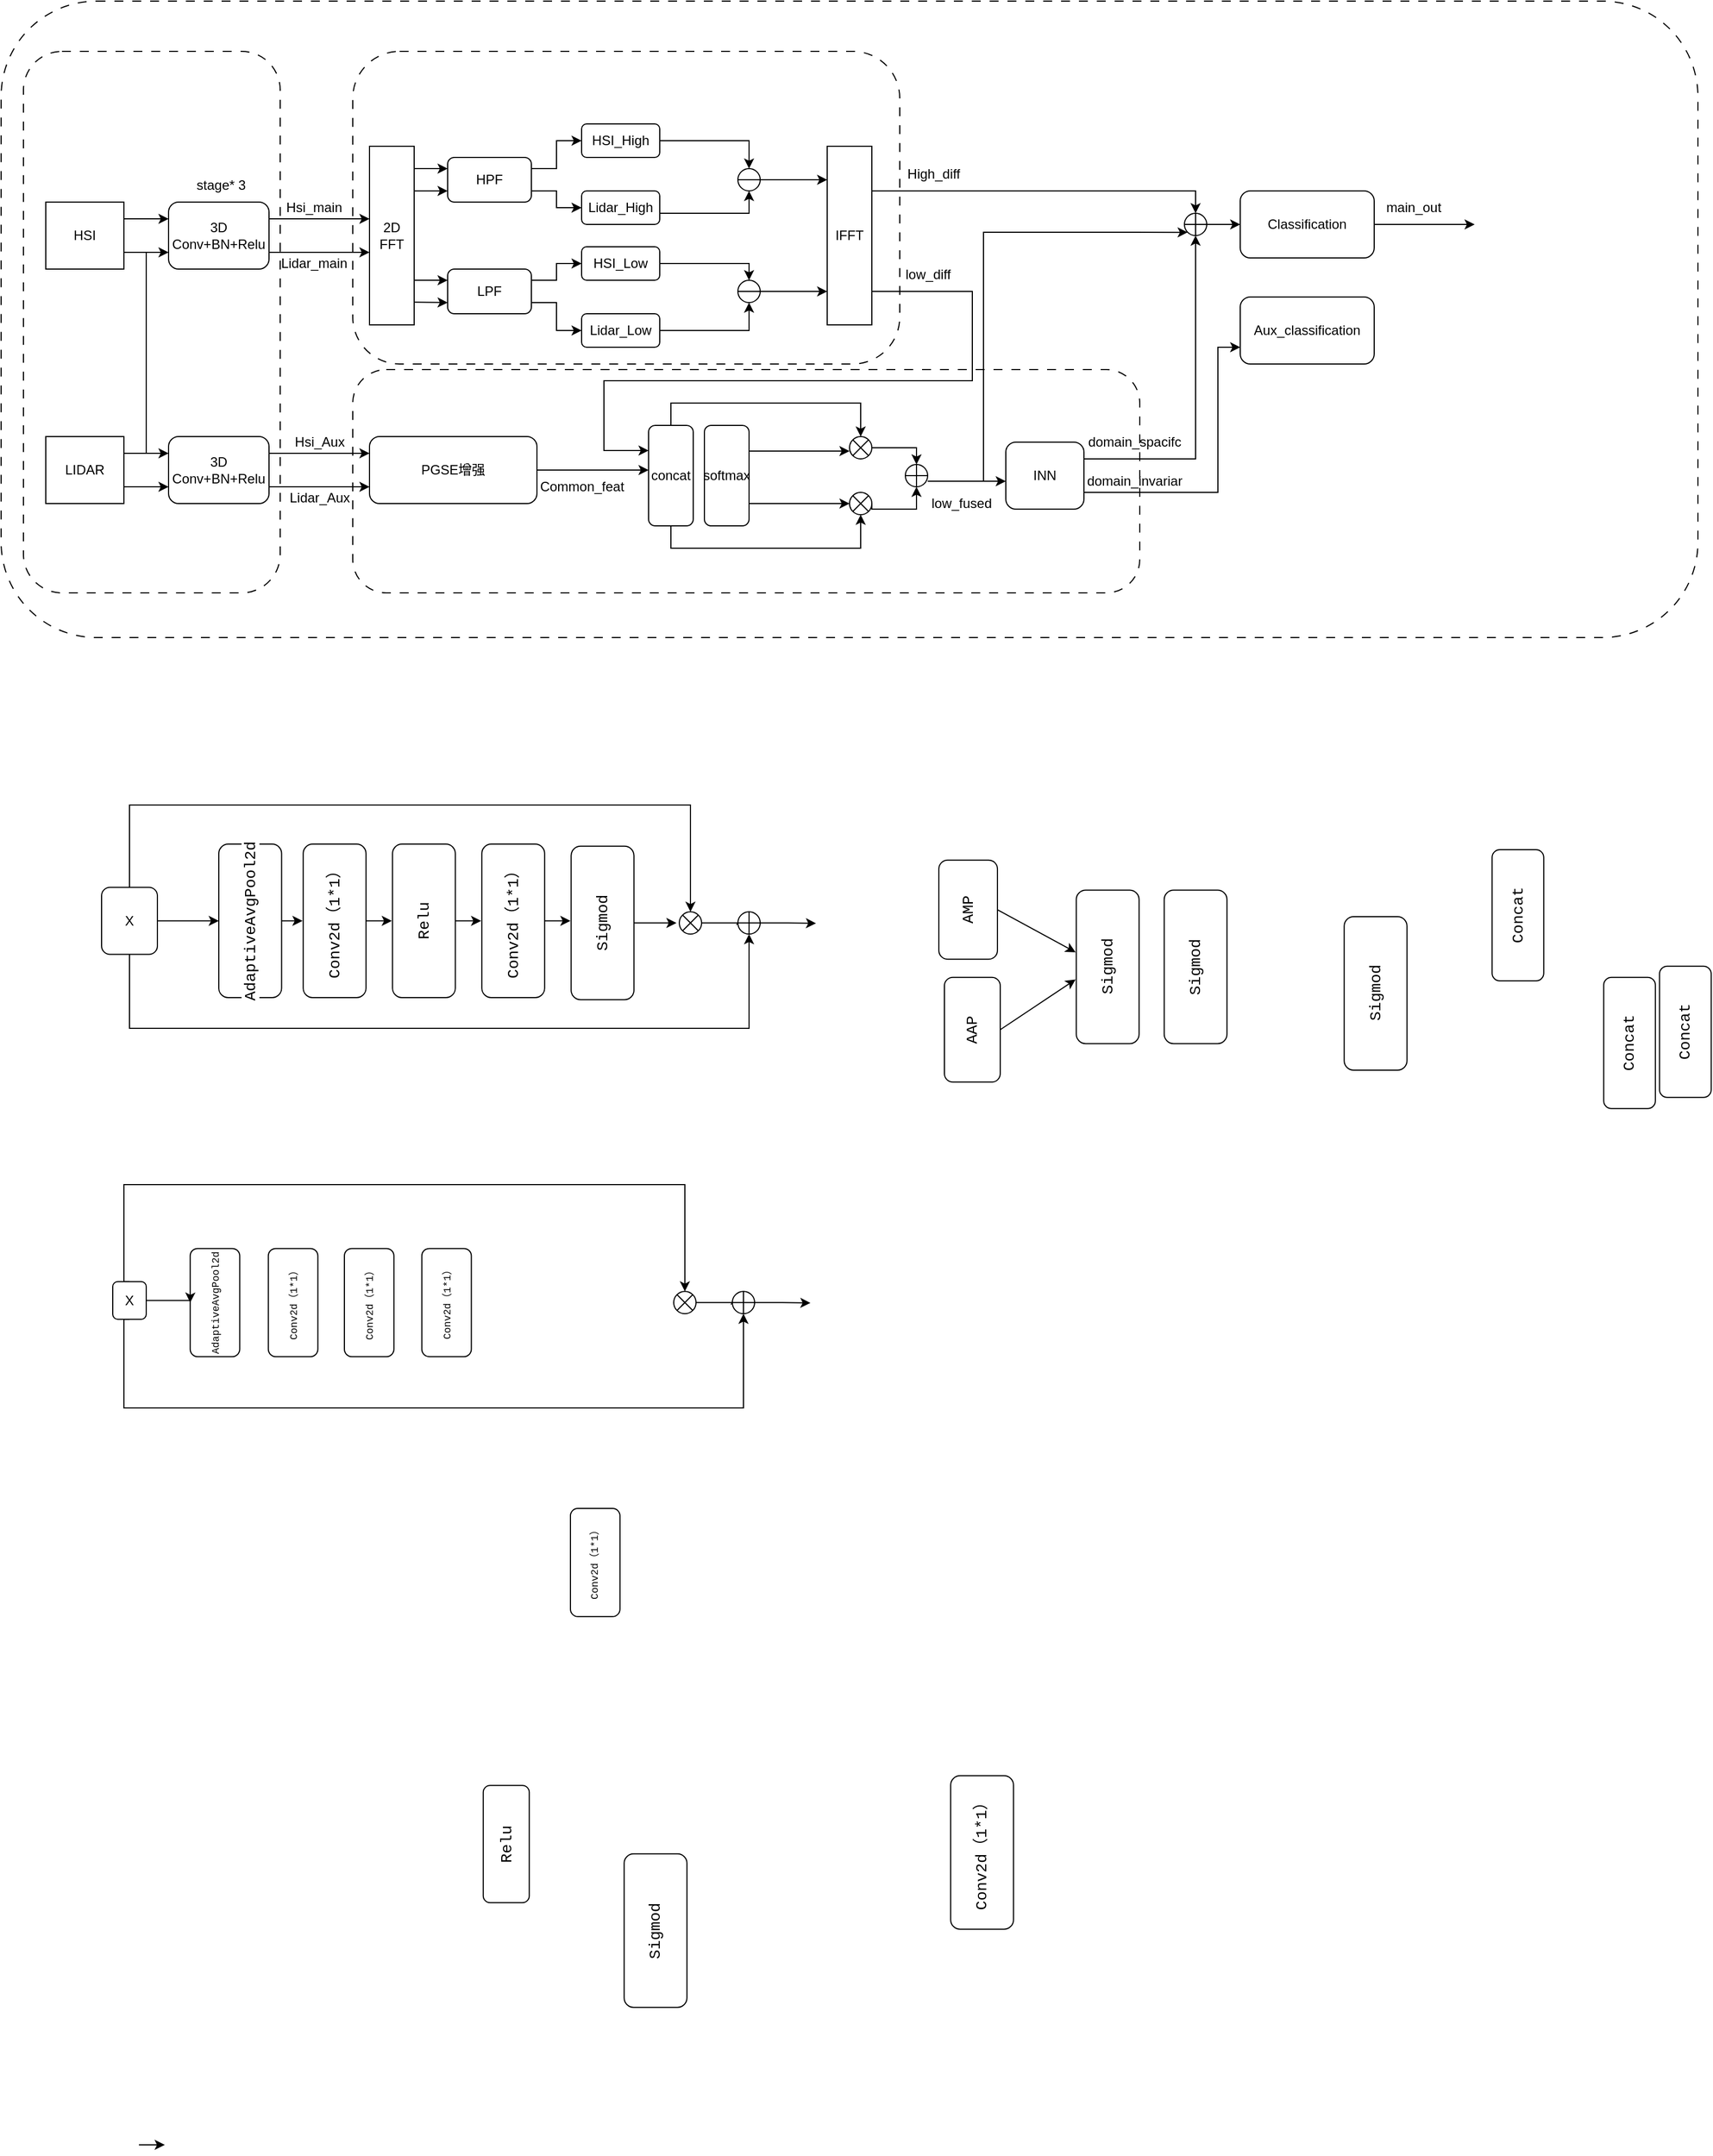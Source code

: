 <mxfile version="28.2.3">
  <diagram name="第 1 页" id="kepm6H9XeUZwfRZU9IKG">
    <mxGraphModel dx="1605" dy="743" grid="1" gridSize="10" guides="1" tooltips="1" connect="1" arrows="1" fold="1" page="0" pageScale="1" pageWidth="827" pageHeight="1169" math="0" shadow="0">
      <root>
        <mxCell id="0" />
        <mxCell id="1" parent="0" />
        <mxCell id="yN0ZqS6E7n7FuofRWHTt-125" value="" style="rounded=1;whiteSpace=wrap;html=1;glass=0;dashed=1;dashPattern=8 8;" vertex="1" parent="1">
          <mxGeometry x="-170" width="1520" height="570" as="geometry" />
        </mxCell>
        <mxCell id="yN0ZqS6E7n7FuofRWHTt-117" value="Aux_classification" style="whiteSpace=wrap;html=1;rounded=1;glass=0;strokeColor=default;align=center;verticalAlign=middle;fontFamily=Helvetica;fontSize=12;fontColor=default;fillColor=default;" vertex="1" parent="1">
          <mxGeometry x="940" y="265" width="120" height="60" as="geometry" />
        </mxCell>
        <mxCell id="yN0ZqS6E7n7FuofRWHTt-26" value="" style="rounded=1;whiteSpace=wrap;html=1;glass=0;dashed=1;dashPattern=8 8;" vertex="1" parent="1">
          <mxGeometry x="145" y="330" width="705" height="200" as="geometry" />
        </mxCell>
        <mxCell id="yN0ZqS6E7n7FuofRWHTt-124" value="" style="rounded=1;whiteSpace=wrap;html=1;glass=0;dashed=1;dashPattern=8 8;" vertex="1" parent="1">
          <mxGeometry x="-150" y="45" width="230" height="485" as="geometry" />
        </mxCell>
        <mxCell id="yN0ZqS6E7n7FuofRWHTt-141" style="edgeStyle=orthogonalEdgeStyle;rounded=0;orthogonalLoop=1;jettySize=auto;html=1;exitX=1;exitY=0.5;exitDx=0;exitDy=0;fontFamily=Helvetica;fontSize=12;fontColor=default;" edge="1" parent="1" source="yN0ZqS6E7n7FuofRWHTt-116">
          <mxGeometry relative="1" as="geometry">
            <mxPoint x="1150" y="200" as="targetPoint" />
          </mxGeometry>
        </mxCell>
        <mxCell id="yN0ZqS6E7n7FuofRWHTt-116" value="Classification" style="whiteSpace=wrap;html=1;rounded=1;glass=0;strokeColor=default;align=center;verticalAlign=middle;fontFamily=Helvetica;fontSize=12;fontColor=default;fillColor=default;" vertex="1" parent="1">
          <mxGeometry x="940" y="170" width="120" height="60" as="geometry" />
        </mxCell>
        <mxCell id="yN0ZqS6E7n7FuofRWHTt-93" style="rounded=0;orthogonalLoop=1;jettySize=auto;html=1;exitX=1;exitY=0.5;exitDx=0;exitDy=0;entryX=0.5;entryY=0;entryDx=0;entryDy=0;fontFamily=Helvetica;fontSize=12;fontColor=default;" edge="1" parent="1" source="yN0ZqS6E7n7FuofRWHTt-84" target="yN0ZqS6E7n7FuofRWHTt-92">
          <mxGeometry relative="1" as="geometry">
            <Array as="points">
              <mxPoint x="640" y="400" />
              <mxPoint x="650" y="400" />
            </Array>
          </mxGeometry>
        </mxCell>
        <mxCell id="yN0ZqS6E7n7FuofRWHTt-84" value="" style="shape=sumEllipse;perimeter=ellipsePerimeter;whiteSpace=wrap;html=1;backgroundOutline=1;rounded=1;glass=0;strokeColor=default;align=center;verticalAlign=middle;fontFamily=Helvetica;fontSize=12;fontColor=default;fillColor=default;" vertex="1" parent="1">
          <mxGeometry x="590" y="390" width="20" height="20" as="geometry" />
        </mxCell>
        <mxCell id="yN0ZqS6E7n7FuofRWHTt-22" value="" style="rounded=1;whiteSpace=wrap;html=1;glass=0;dashed=1;dashPattern=8 8;" vertex="1" parent="1">
          <mxGeometry x="145" y="45" width="490" height="280" as="geometry" />
        </mxCell>
        <mxCell id="yN0ZqS6E7n7FuofRWHTt-17" style="edgeStyle=orthogonalEdgeStyle;rounded=0;orthogonalLoop=1;jettySize=auto;html=1;exitX=1;exitY=0.25;exitDx=0;exitDy=0;entryX=0;entryY=0.25;entryDx=0;entryDy=0;" edge="1" parent="1" source="487GCon45YnXLSpWe-tB-1" target="yN0ZqS6E7n7FuofRWHTt-2">
          <mxGeometry relative="1" as="geometry" />
        </mxCell>
        <mxCell id="yN0ZqS6E7n7FuofRWHTt-18" style="edgeStyle=orthogonalEdgeStyle;rounded=0;orthogonalLoop=1;jettySize=auto;html=1;exitX=1;exitY=0.75;exitDx=0;exitDy=0;entryX=0;entryY=0.25;entryDx=0;entryDy=0;" edge="1" parent="1" source="487GCon45YnXLSpWe-tB-1" target="yN0ZqS6E7n7FuofRWHTt-5">
          <mxGeometry relative="1" as="geometry" />
        </mxCell>
        <mxCell id="487GCon45YnXLSpWe-tB-1" value="HSI" style="rounded=0;whiteSpace=wrap;html=1;" parent="1" vertex="1">
          <mxGeometry x="-130" y="180" width="70" height="60" as="geometry" />
        </mxCell>
        <mxCell id="yN0ZqS6E7n7FuofRWHTt-19" style="edgeStyle=orthogonalEdgeStyle;rounded=0;orthogonalLoop=1;jettySize=auto;html=1;exitX=1;exitY=0.25;exitDx=0;exitDy=0;entryX=0;entryY=0.75;entryDx=0;entryDy=0;" edge="1" parent="1" source="yN0ZqS6E7n7FuofRWHTt-1" target="yN0ZqS6E7n7FuofRWHTt-2">
          <mxGeometry relative="1" as="geometry" />
        </mxCell>
        <mxCell id="yN0ZqS6E7n7FuofRWHTt-20" style="edgeStyle=orthogonalEdgeStyle;rounded=0;orthogonalLoop=1;jettySize=auto;html=1;exitX=1;exitY=0.75;exitDx=0;exitDy=0;entryX=0;entryY=0.75;entryDx=0;entryDy=0;" edge="1" parent="1" source="yN0ZqS6E7n7FuofRWHTt-1" target="yN0ZqS6E7n7FuofRWHTt-5">
          <mxGeometry relative="1" as="geometry" />
        </mxCell>
        <mxCell id="yN0ZqS6E7n7FuofRWHTt-1" value="LIDAR" style="rounded=0;whiteSpace=wrap;html=1;" vertex="1" parent="1">
          <mxGeometry x="-130" y="390" width="70" height="60" as="geometry" />
        </mxCell>
        <mxCell id="yN0ZqS6E7n7FuofRWHTt-7" style="edgeStyle=orthogonalEdgeStyle;rounded=0;orthogonalLoop=1;jettySize=auto;html=1;exitX=1;exitY=0.25;exitDx=0;exitDy=0;" edge="1" parent="1" source="yN0ZqS6E7n7FuofRWHTt-2">
          <mxGeometry relative="1" as="geometry">
            <mxPoint x="160" y="195" as="targetPoint" />
          </mxGeometry>
        </mxCell>
        <mxCell id="yN0ZqS6E7n7FuofRWHTt-8" style="edgeStyle=orthogonalEdgeStyle;rounded=0;orthogonalLoop=1;jettySize=auto;html=1;exitX=1;exitY=0.75;exitDx=0;exitDy=0;" edge="1" parent="1" source="yN0ZqS6E7n7FuofRWHTt-2">
          <mxGeometry relative="1" as="geometry">
            <mxPoint x="160" y="225" as="targetPoint" />
          </mxGeometry>
        </mxCell>
        <mxCell id="yN0ZqS6E7n7FuofRWHTt-2" value="3D Conv+BN+Relu" style="rounded=1;whiteSpace=wrap;html=1;" vertex="1" parent="1">
          <mxGeometry x="-20" y="180" width="90" height="60" as="geometry" />
        </mxCell>
        <mxCell id="yN0ZqS6E7n7FuofRWHTt-9" style="edgeStyle=orthogonalEdgeStyle;rounded=0;orthogonalLoop=1;jettySize=auto;html=1;exitX=1;exitY=0.25;exitDx=0;exitDy=0;" edge="1" parent="1" source="yN0ZqS6E7n7FuofRWHTt-5">
          <mxGeometry relative="1" as="geometry">
            <mxPoint x="160" y="405" as="targetPoint" />
          </mxGeometry>
        </mxCell>
        <mxCell id="yN0ZqS6E7n7FuofRWHTt-10" style="edgeStyle=orthogonalEdgeStyle;rounded=0;orthogonalLoop=1;jettySize=auto;html=1;exitX=1;exitY=0.75;exitDx=0;exitDy=0;" edge="1" parent="1" source="yN0ZqS6E7n7FuofRWHTt-5">
          <mxGeometry relative="1" as="geometry">
            <mxPoint x="160" y="435" as="targetPoint" />
          </mxGeometry>
        </mxCell>
        <mxCell id="yN0ZqS6E7n7FuofRWHTt-5" value="3D Conv+BN+Relu" style="rounded=1;whiteSpace=wrap;html=1;" vertex="1" parent="1">
          <mxGeometry x="-20" y="390" width="90" height="60" as="geometry" />
        </mxCell>
        <mxCell id="yN0ZqS6E7n7FuofRWHTt-6" value="&amp;nbsp;stage* 3" style="text;html=1;align=center;verticalAlign=middle;resizable=0;points=[];autosize=1;strokeColor=none;fillColor=none;" vertex="1" parent="1">
          <mxGeometry x="-10" y="150" width="70" height="30" as="geometry" />
        </mxCell>
        <mxCell id="yN0ZqS6E7n7FuofRWHTt-11" value="Hsi_main" style="text;html=1;align=center;verticalAlign=middle;resizable=0;points=[];autosize=1;strokeColor=none;fillColor=none;" vertex="1" parent="1">
          <mxGeometry x="75" y="170" width="70" height="30" as="geometry" />
        </mxCell>
        <mxCell id="yN0ZqS6E7n7FuofRWHTt-13" value="Lidar_main" style="text;html=1;align=center;verticalAlign=middle;resizable=0;points=[];autosize=1;strokeColor=none;fillColor=none;" vertex="1" parent="1">
          <mxGeometry x="70" y="220" width="80" height="30" as="geometry" />
        </mxCell>
        <mxCell id="yN0ZqS6E7n7FuofRWHTt-14" value="Hsi_Aux" style="text;html=1;align=center;verticalAlign=middle;resizable=0;points=[];autosize=1;strokeColor=none;fillColor=none;" vertex="1" parent="1">
          <mxGeometry x="80" y="380" width="70" height="30" as="geometry" />
        </mxCell>
        <mxCell id="yN0ZqS6E7n7FuofRWHTt-15" value="Lidar_Aux" style="text;html=1;align=center;verticalAlign=middle;resizable=0;points=[];autosize=1;strokeColor=none;fillColor=none;" vertex="1" parent="1">
          <mxGeometry x="75" y="430" width="80" height="30" as="geometry" />
        </mxCell>
        <mxCell id="yN0ZqS6E7n7FuofRWHTt-30" style="edgeStyle=orthogonalEdgeStyle;rounded=0;orthogonalLoop=1;jettySize=auto;html=1;exitX=1;exitY=0.25;exitDx=0;exitDy=0;entryX=0;entryY=0.75;entryDx=0;entryDy=0;fontFamily=Helvetica;fontSize=12;fontColor=default;" edge="1" parent="1" source="yN0ZqS6E7n7FuofRWHTt-23" target="yN0ZqS6E7n7FuofRWHTt-27">
          <mxGeometry relative="1" as="geometry" />
        </mxCell>
        <mxCell id="yN0ZqS6E7n7FuofRWHTt-23" value="2D FFT" style="rounded=1;whiteSpace=wrap;html=1;arcSize=0;" vertex="1" parent="1">
          <mxGeometry x="160" y="130" width="40" height="160" as="geometry" />
        </mxCell>
        <mxCell id="yN0ZqS6E7n7FuofRWHTt-43" style="edgeStyle=orthogonalEdgeStyle;rounded=0;orthogonalLoop=1;jettySize=auto;html=1;exitX=1;exitY=0.25;exitDx=0;exitDy=0;entryX=0;entryY=0.5;entryDx=0;entryDy=0;fontFamily=Helvetica;fontSize=12;fontColor=default;" edge="1" parent="1" source="yN0ZqS6E7n7FuofRWHTt-27" target="yN0ZqS6E7n7FuofRWHTt-38">
          <mxGeometry relative="1" as="geometry" />
        </mxCell>
        <mxCell id="yN0ZqS6E7n7FuofRWHTt-44" style="edgeStyle=orthogonalEdgeStyle;rounded=0;orthogonalLoop=1;jettySize=auto;html=1;exitX=1;exitY=0.75;exitDx=0;exitDy=0;entryX=0;entryY=0.5;entryDx=0;entryDy=0;fontFamily=Helvetica;fontSize=12;fontColor=default;" edge="1" parent="1" source="yN0ZqS6E7n7FuofRWHTt-27" target="yN0ZqS6E7n7FuofRWHTt-40">
          <mxGeometry relative="1" as="geometry" />
        </mxCell>
        <mxCell id="yN0ZqS6E7n7FuofRWHTt-27" value="HPF" style="rounded=1;whiteSpace=wrap;html=1;glass=0;strokeColor=default;align=center;verticalAlign=middle;fontFamily=Helvetica;fontSize=12;fontColor=default;fillColor=default;" vertex="1" parent="1">
          <mxGeometry x="230" y="140" width="75" height="40" as="geometry" />
        </mxCell>
        <mxCell id="yN0ZqS6E7n7FuofRWHTt-45" style="edgeStyle=orthogonalEdgeStyle;rounded=0;orthogonalLoop=1;jettySize=auto;html=1;exitX=1;exitY=0.25;exitDx=0;exitDy=0;entryX=0;entryY=0.5;entryDx=0;entryDy=0;fontFamily=Helvetica;fontSize=12;fontColor=default;" edge="1" parent="1" source="yN0ZqS6E7n7FuofRWHTt-28" target="yN0ZqS6E7n7FuofRWHTt-39">
          <mxGeometry relative="1" as="geometry" />
        </mxCell>
        <mxCell id="yN0ZqS6E7n7FuofRWHTt-46" style="edgeStyle=orthogonalEdgeStyle;rounded=0;orthogonalLoop=1;jettySize=auto;html=1;exitX=1;exitY=0.75;exitDx=0;exitDy=0;fontFamily=Helvetica;fontSize=12;fontColor=default;" edge="1" parent="1" source="yN0ZqS6E7n7FuofRWHTt-28" target="yN0ZqS6E7n7FuofRWHTt-42">
          <mxGeometry relative="1" as="geometry" />
        </mxCell>
        <mxCell id="yN0ZqS6E7n7FuofRWHTt-28" value="LPF" style="rounded=1;whiteSpace=wrap;html=1;glass=0;strokeColor=default;align=center;verticalAlign=middle;fontFamily=Helvetica;fontSize=12;fontColor=default;fillColor=default;" vertex="1" parent="1">
          <mxGeometry x="230" y="240" width="75" height="40" as="geometry" />
        </mxCell>
        <mxCell id="yN0ZqS6E7n7FuofRWHTt-34" value="" style="endArrow=classic;html=1;rounded=0;fontFamily=Helvetica;fontSize=12;fontColor=default;entryX=0;entryY=0.25;entryDx=0;entryDy=0;" edge="1" parent="1" target="yN0ZqS6E7n7FuofRWHTt-27">
          <mxGeometry width="50" height="50" relative="1" as="geometry">
            <mxPoint x="200" y="150" as="sourcePoint" />
            <mxPoint x="250" y="110" as="targetPoint" />
            <Array as="points" />
          </mxGeometry>
        </mxCell>
        <mxCell id="yN0ZqS6E7n7FuofRWHTt-35" value="" style="endArrow=classic;html=1;rounded=0;fontFamily=Helvetica;fontSize=12;fontColor=default;entryX=0;entryY=0.25;entryDx=0;entryDy=0;exitX=1;exitY=0.75;exitDx=0;exitDy=0;" edge="1" parent="1" source="yN0ZqS6E7n7FuofRWHTt-23" target="yN0ZqS6E7n7FuofRWHTt-28">
          <mxGeometry width="50" height="50" relative="1" as="geometry">
            <mxPoint x="210" y="140" as="sourcePoint" />
            <mxPoint x="240" y="140" as="targetPoint" />
            <Array as="points" />
          </mxGeometry>
        </mxCell>
        <mxCell id="yN0ZqS6E7n7FuofRWHTt-36" value="" style="endArrow=classic;html=1;rounded=0;fontFamily=Helvetica;fontSize=12;fontColor=default;entryX=0;entryY=0.75;entryDx=0;entryDy=0;exitX=0.992;exitY=0.873;exitDx=0;exitDy=0;exitPerimeter=0;" edge="1" parent="1" source="yN0ZqS6E7n7FuofRWHTt-23" target="yN0ZqS6E7n7FuofRWHTt-28">
          <mxGeometry width="50" height="50" relative="1" as="geometry">
            <mxPoint x="210" y="240" as="sourcePoint" />
            <mxPoint x="240" y="240" as="targetPoint" />
            <Array as="points" />
          </mxGeometry>
        </mxCell>
        <mxCell id="yN0ZqS6E7n7FuofRWHTt-47" style="edgeStyle=orthogonalEdgeStyle;rounded=0;orthogonalLoop=1;jettySize=auto;html=1;exitX=1;exitY=0.5;exitDx=0;exitDy=0;fontFamily=Helvetica;fontSize=12;fontColor=default;" edge="1" parent="1" source="yN0ZqS6E7n7FuofRWHTt-51">
          <mxGeometry relative="1" as="geometry">
            <mxPoint x="510" y="160" as="targetPoint" />
          </mxGeometry>
        </mxCell>
        <mxCell id="yN0ZqS6E7n7FuofRWHTt-38" value="HSI_High" style="rounded=1;whiteSpace=wrap;html=1;glass=0;strokeColor=default;align=center;verticalAlign=middle;fontFamily=Helvetica;fontSize=12;fontColor=default;fillColor=default;" vertex="1" parent="1">
          <mxGeometry x="350" y="110" width="70" height="30" as="geometry" />
        </mxCell>
        <mxCell id="yN0ZqS6E7n7FuofRWHTt-55" style="edgeStyle=orthogonalEdgeStyle;rounded=0;orthogonalLoop=1;jettySize=auto;html=1;exitX=1;exitY=0.5;exitDx=0;exitDy=0;entryX=0.5;entryY=0;entryDx=0;entryDy=0;fontFamily=Helvetica;fontSize=12;fontColor=default;" edge="1" parent="1" source="yN0ZqS6E7n7FuofRWHTt-39" target="yN0ZqS6E7n7FuofRWHTt-54">
          <mxGeometry relative="1" as="geometry">
            <Array as="points">
              <mxPoint x="500" y="235" />
            </Array>
          </mxGeometry>
        </mxCell>
        <mxCell id="yN0ZqS6E7n7FuofRWHTt-39" value="HSI_Low" style="rounded=1;whiteSpace=wrap;html=1;glass=0;strokeColor=default;align=center;verticalAlign=middle;fontFamily=Helvetica;fontSize=12;fontColor=default;fillColor=default;" vertex="1" parent="1">
          <mxGeometry x="350" y="220" width="70" height="30" as="geometry" />
        </mxCell>
        <mxCell id="yN0ZqS6E7n7FuofRWHTt-53" style="edgeStyle=orthogonalEdgeStyle;rounded=0;orthogonalLoop=1;jettySize=auto;html=1;exitX=1;exitY=0.5;exitDx=0;exitDy=0;entryX=0.5;entryY=1;entryDx=0;entryDy=0;fontFamily=Helvetica;fontSize=12;fontColor=default;" edge="1" parent="1" source="yN0ZqS6E7n7FuofRWHTt-40" target="yN0ZqS6E7n7FuofRWHTt-51">
          <mxGeometry relative="1" as="geometry">
            <Array as="points">
              <mxPoint x="390" y="190" />
              <mxPoint x="500" y="190" />
            </Array>
          </mxGeometry>
        </mxCell>
        <mxCell id="yN0ZqS6E7n7FuofRWHTt-40" value="Lidar_High" style="rounded=1;whiteSpace=wrap;html=1;glass=0;strokeColor=default;align=center;verticalAlign=middle;fontFamily=Helvetica;fontSize=12;fontColor=default;fillColor=default;" vertex="1" parent="1">
          <mxGeometry x="350" y="170" width="70" height="30" as="geometry" />
        </mxCell>
        <mxCell id="yN0ZqS6E7n7FuofRWHTt-56" style="edgeStyle=orthogonalEdgeStyle;rounded=0;orthogonalLoop=1;jettySize=auto;html=1;exitX=1;exitY=0.5;exitDx=0;exitDy=0;entryX=0.5;entryY=1;entryDx=0;entryDy=0;fontFamily=Helvetica;fontSize=12;fontColor=default;" edge="1" parent="1" source="yN0ZqS6E7n7FuofRWHTt-42" target="yN0ZqS6E7n7FuofRWHTt-54">
          <mxGeometry relative="1" as="geometry" />
        </mxCell>
        <mxCell id="yN0ZqS6E7n7FuofRWHTt-42" value="Lidar_Low" style="rounded=1;whiteSpace=wrap;html=1;glass=0;strokeColor=default;align=center;verticalAlign=middle;fontFamily=Helvetica;fontSize=12;fontColor=default;fillColor=default;" vertex="1" parent="1">
          <mxGeometry x="350" y="280" width="70" height="30" as="geometry" />
        </mxCell>
        <mxCell id="yN0ZqS6E7n7FuofRWHTt-52" value="" style="edgeStyle=orthogonalEdgeStyle;rounded=0;orthogonalLoop=1;jettySize=auto;html=1;exitX=1;exitY=0.5;exitDx=0;exitDy=0;fontFamily=Helvetica;fontSize=12;fontColor=default;" edge="1" parent="1" source="yN0ZqS6E7n7FuofRWHTt-38" target="yN0ZqS6E7n7FuofRWHTt-51">
          <mxGeometry relative="1" as="geometry">
            <mxPoint x="510" y="160" as="targetPoint" />
            <mxPoint x="390" y="125" as="sourcePoint" />
          </mxGeometry>
        </mxCell>
        <mxCell id="yN0ZqS6E7n7FuofRWHTt-57" style="edgeStyle=orthogonalEdgeStyle;rounded=0;orthogonalLoop=1;jettySize=auto;html=1;exitX=1;exitY=0.5;exitDx=0;exitDy=0;fontFamily=Helvetica;fontSize=12;fontColor=default;" edge="1" parent="1" source="yN0ZqS6E7n7FuofRWHTt-51">
          <mxGeometry relative="1" as="geometry">
            <mxPoint x="570" y="160" as="targetPoint" />
          </mxGeometry>
        </mxCell>
        <mxCell id="yN0ZqS6E7n7FuofRWHTt-51" value="" style="shape=lineEllipse;perimeter=ellipsePerimeter;whiteSpace=wrap;html=1;backgroundOutline=1;rounded=1;glass=0;strokeColor=default;align=center;verticalAlign=middle;fontFamily=Helvetica;fontSize=12;fontColor=default;fillColor=default;" vertex="1" parent="1">
          <mxGeometry x="490" y="150" width="20" height="20" as="geometry" />
        </mxCell>
        <mxCell id="yN0ZqS6E7n7FuofRWHTt-61" style="edgeStyle=orthogonalEdgeStyle;rounded=0;orthogonalLoop=1;jettySize=auto;html=1;exitX=1;exitY=0.5;exitDx=0;exitDy=0;fontFamily=Helvetica;fontSize=12;fontColor=default;" edge="1" parent="1" source="yN0ZqS6E7n7FuofRWHTt-54">
          <mxGeometry relative="1" as="geometry">
            <mxPoint x="570" y="260" as="targetPoint" />
          </mxGeometry>
        </mxCell>
        <mxCell id="yN0ZqS6E7n7FuofRWHTt-54" value="" style="shape=lineEllipse;perimeter=ellipsePerimeter;whiteSpace=wrap;html=1;backgroundOutline=1;rounded=1;glass=0;strokeColor=default;align=center;verticalAlign=middle;fontFamily=Helvetica;fontSize=12;fontColor=default;fillColor=default;" vertex="1" parent="1">
          <mxGeometry x="490" y="250" width="20" height="20" as="geometry" />
        </mxCell>
        <mxCell id="yN0ZqS6E7n7FuofRWHTt-59" style="edgeStyle=orthogonalEdgeStyle;rounded=0;orthogonalLoop=1;jettySize=auto;html=1;exitX=1;exitY=0.5;exitDx=0;exitDy=0;fontFamily=Helvetica;fontSize=12;fontColor=default;" edge="1" parent="1" source="yN0ZqS6E7n7FuofRWHTt-58">
          <mxGeometry relative="1" as="geometry">
            <mxPoint x="410" y="420" as="targetPoint" />
          </mxGeometry>
        </mxCell>
        <mxCell id="yN0ZqS6E7n7FuofRWHTt-58" value="PGSE增强" style="rounded=1;whiteSpace=wrap;html=1;glass=0;strokeColor=default;align=center;verticalAlign=middle;fontFamily=Helvetica;fontSize=12;fontColor=default;fillColor=default;" vertex="1" parent="1">
          <mxGeometry x="160" y="390" width="150" height="60" as="geometry" />
        </mxCell>
        <mxCell id="yN0ZqS6E7n7FuofRWHTt-60" value="Common_feat" style="text;html=1;align=center;verticalAlign=middle;resizable=0;points=[];autosize=1;strokeColor=none;fillColor=none;fontFamily=Helvetica;fontSize=12;fontColor=default;" vertex="1" parent="1">
          <mxGeometry x="300" y="420" width="100" height="30" as="geometry" />
        </mxCell>
        <mxCell id="yN0ZqS6E7n7FuofRWHTt-74" style="edgeStyle=orthogonalEdgeStyle;rounded=0;orthogonalLoop=1;jettySize=auto;html=1;exitX=0.958;exitY=0.844;exitDx=0;exitDy=0;fontFamily=Helvetica;fontSize=12;fontColor=default;entryX=0;entryY=0.25;entryDx=0;entryDy=0;exitPerimeter=0;" edge="1" parent="1" source="yN0ZqS6E7n7FuofRWHTt-62" target="yN0ZqS6E7n7FuofRWHTt-75">
          <mxGeometry relative="1" as="geometry">
            <mxPoint x="658" y="250" as="sourcePoint" />
            <mxPoint x="400" y="348.34" as="targetPoint" />
            <Array as="points">
              <mxPoint x="608" y="260" />
              <mxPoint x="700" y="260" />
              <mxPoint x="700" y="340" />
              <mxPoint x="370" y="340" />
              <mxPoint x="370" y="403" />
            </Array>
          </mxGeometry>
        </mxCell>
        <mxCell id="yN0ZqS6E7n7FuofRWHTt-137" style="edgeStyle=orthogonalEdgeStyle;rounded=0;orthogonalLoop=1;jettySize=auto;html=1;exitX=1;exitY=0.25;exitDx=0;exitDy=0;entryX=0.5;entryY=0;entryDx=0;entryDy=0;fontFamily=Helvetica;fontSize=12;fontColor=default;" edge="1" parent="1" source="yN0ZqS6E7n7FuofRWHTt-62" target="yN0ZqS6E7n7FuofRWHTt-105">
          <mxGeometry relative="1" as="geometry">
            <Array as="points">
              <mxPoint x="900" y="170" />
            </Array>
          </mxGeometry>
        </mxCell>
        <mxCell id="yN0ZqS6E7n7FuofRWHTt-62" value="IFFT" style="rounded=1;whiteSpace=wrap;html=1;arcSize=0;" vertex="1" parent="1">
          <mxGeometry x="570" y="130" width="40" height="160" as="geometry" />
        </mxCell>
        <mxCell id="yN0ZqS6E7n7FuofRWHTt-65" value="High_diff" style="text;html=1;align=center;verticalAlign=middle;resizable=0;points=[];autosize=1;strokeColor=none;fillColor=none;fontFamily=Helvetica;fontSize=12;fontColor=default;" vertex="1" parent="1">
          <mxGeometry x="630" y="140" width="70" height="30" as="geometry" />
        </mxCell>
        <mxCell id="yN0ZqS6E7n7FuofRWHTt-67" value="low_diff" style="text;html=1;align=center;verticalAlign=middle;resizable=0;points=[];autosize=1;strokeColor=none;fillColor=none;fontFamily=Helvetica;fontSize=12;fontColor=default;" vertex="1" parent="1">
          <mxGeometry x="630" y="230" width="60" height="30" as="geometry" />
        </mxCell>
        <mxCell id="yN0ZqS6E7n7FuofRWHTt-88" style="edgeStyle=orthogonalEdgeStyle;rounded=0;orthogonalLoop=1;jettySize=auto;html=1;exitX=0.5;exitY=0;exitDx=0;exitDy=0;entryX=0.5;entryY=0;entryDx=0;entryDy=0;fontFamily=Helvetica;fontSize=12;fontColor=default;" edge="1" parent="1" source="yN0ZqS6E7n7FuofRWHTt-75" target="yN0ZqS6E7n7FuofRWHTt-84">
          <mxGeometry relative="1" as="geometry" />
        </mxCell>
        <mxCell id="yN0ZqS6E7n7FuofRWHTt-89" style="edgeStyle=orthogonalEdgeStyle;rounded=0;orthogonalLoop=1;jettySize=auto;html=1;exitX=0.5;exitY=1;exitDx=0;exitDy=0;entryX=0.5;entryY=1;entryDx=0;entryDy=0;fontFamily=Helvetica;fontSize=12;fontColor=default;" edge="1" parent="1" source="yN0ZqS6E7n7FuofRWHTt-75" target="yN0ZqS6E7n7FuofRWHTt-85">
          <mxGeometry relative="1" as="geometry" />
        </mxCell>
        <mxCell id="yN0ZqS6E7n7FuofRWHTt-75" value="concat" style="rounded=1;whiteSpace=wrap;html=1;glass=0;strokeColor=default;align=center;verticalAlign=middle;fontFamily=Helvetica;fontSize=12;fontColor=default;fillColor=default;" vertex="1" parent="1">
          <mxGeometry x="410" y="380" width="40" height="90" as="geometry" />
        </mxCell>
        <mxCell id="yN0ZqS6E7n7FuofRWHTt-82" style="rounded=0;orthogonalLoop=1;jettySize=auto;html=1;fontFamily=Helvetica;fontSize=12;fontColor=default;" edge="1" parent="1">
          <mxGeometry relative="1" as="geometry">
            <mxPoint x="590" y="403" as="targetPoint" />
            <mxPoint x="500" y="403" as="sourcePoint" />
          </mxGeometry>
        </mxCell>
        <mxCell id="yN0ZqS6E7n7FuofRWHTt-83" style="rounded=0;orthogonalLoop=1;jettySize=auto;html=1;exitX=1;exitY=0.778;exitDx=0;exitDy=0;fontFamily=Helvetica;fontSize=12;fontColor=default;entryX=0;entryY=0.5;entryDx=0;entryDy=0;exitPerimeter=0;" edge="1" parent="1" source="yN0ZqS6E7n7FuofRWHTt-77" target="yN0ZqS6E7n7FuofRWHTt-85">
          <mxGeometry relative="1" as="geometry">
            <mxPoint x="590" y="440" as="targetPoint" />
          </mxGeometry>
        </mxCell>
        <mxCell id="yN0ZqS6E7n7FuofRWHTt-77" value="softmax" style="rounded=1;whiteSpace=wrap;html=1;glass=0;strokeColor=default;align=center;verticalAlign=middle;fontFamily=Helvetica;fontSize=12;fontColor=default;fillColor=default;" vertex="1" parent="1">
          <mxGeometry x="460" y="380" width="40" height="90" as="geometry" />
        </mxCell>
        <mxCell id="yN0ZqS6E7n7FuofRWHTt-94" style="edgeStyle=orthogonalEdgeStyle;rounded=0;orthogonalLoop=1;jettySize=auto;html=1;exitX=1;exitY=0.5;exitDx=0;exitDy=0;entryX=0.5;entryY=1;entryDx=0;entryDy=0;fontFamily=Helvetica;fontSize=12;fontColor=default;" edge="1" parent="1" source="yN0ZqS6E7n7FuofRWHTt-85" target="yN0ZqS6E7n7FuofRWHTt-92">
          <mxGeometry relative="1" as="geometry">
            <Array as="points">
              <mxPoint x="610" y="455" />
              <mxPoint x="650" y="455" />
            </Array>
          </mxGeometry>
        </mxCell>
        <mxCell id="yN0ZqS6E7n7FuofRWHTt-85" value="&lt;span style=&quot;color: rgba(0, 0, 0, 0); font-family: monospace; font-size: 0px; text-align: start; text-wrap-mode: nowrap;&quot;&gt;%3CmxGraphModel%3E%3Croot%3E%3CmxCell%20id%3D%220%22%2F%3E%3CmxCell%20id%3D%221%22%20parent%3D%220%22%2F%3E%3CmxCell%20id%3D%222%22%20value%3D%22%22%20style%3D%22rounded%3D1%3BwhiteSpace%3Dwrap%3Bhtml%3D1%3Bglass%3D0%3Bdashed%3D1%3BdashPattern%3D8%208%3B%22%20vertex%3D%221%22%20parent%3D%221%22%3E%3CmxGeometry%20x%3D%22140%22%20y%3D%2245%22%20width%3D%22490%22%20height%3D%22280%22%20as%3D%22geometry%22%2F%3E%3C%2FmxCell%3E%3C%2Froot%3E%3C%2FmxGraphModel%3E&lt;/span&gt;" style="shape=sumEllipse;perimeter=ellipsePerimeter;whiteSpace=wrap;html=1;backgroundOutline=1;rounded=1;glass=0;strokeColor=default;align=center;verticalAlign=middle;fontFamily=Helvetica;fontSize=12;fontColor=default;fillColor=default;" vertex="1" parent="1">
          <mxGeometry x="590" y="440" width="20" height="20" as="geometry" />
        </mxCell>
        <mxCell id="yN0ZqS6E7n7FuofRWHTt-95" style="rounded=0;orthogonalLoop=1;jettySize=auto;html=1;exitX=1;exitY=0.5;exitDx=0;exitDy=0;fontFamily=Helvetica;fontSize=12;fontColor=default;entryX=0;entryY=0.5;entryDx=0;entryDy=0;" edge="1" parent="1">
          <mxGeometry relative="1" as="geometry">
            <mxPoint x="730" y="430" as="targetPoint" />
            <mxPoint x="660" y="430" as="sourcePoint" />
            <Array as="points">
              <mxPoint x="710" y="430" />
            </Array>
          </mxGeometry>
        </mxCell>
        <mxCell id="yN0ZqS6E7n7FuofRWHTt-92" value="" style="shape=orEllipse;perimeter=ellipsePerimeter;whiteSpace=wrap;html=1;backgroundOutline=1;rounded=1;glass=0;strokeColor=default;align=center;verticalAlign=middle;fontFamily=Helvetica;fontSize=12;fontColor=default;fillColor=default;" vertex="1" parent="1">
          <mxGeometry x="640" y="415" width="20" height="20" as="geometry" />
        </mxCell>
        <mxCell id="yN0ZqS6E7n7FuofRWHTt-106" style="edgeStyle=orthogonalEdgeStyle;rounded=0;orthogonalLoop=1;jettySize=auto;html=1;exitX=1;exitY=0.25;exitDx=0;exitDy=0;entryX=0.5;entryY=1;entryDx=0;entryDy=0;fontFamily=Helvetica;fontSize=12;fontColor=default;" edge="1" parent="1" source="yN0ZqS6E7n7FuofRWHTt-96" target="yN0ZqS6E7n7FuofRWHTt-105">
          <mxGeometry relative="1" as="geometry">
            <Array as="points">
              <mxPoint x="900" y="410" />
            </Array>
          </mxGeometry>
        </mxCell>
        <mxCell id="yN0ZqS6E7n7FuofRWHTt-139" style="edgeStyle=orthogonalEdgeStyle;rounded=0;orthogonalLoop=1;jettySize=auto;html=1;exitX=1;exitY=0.75;exitDx=0;exitDy=0;entryX=0;entryY=0.75;entryDx=0;entryDy=0;fontFamily=Helvetica;fontSize=12;fontColor=default;" edge="1" parent="1" source="yN0ZqS6E7n7FuofRWHTt-96" target="yN0ZqS6E7n7FuofRWHTt-117">
          <mxGeometry relative="1" as="geometry">
            <Array as="points">
              <mxPoint x="920" y="440" />
              <mxPoint x="920" y="310" />
            </Array>
          </mxGeometry>
        </mxCell>
        <mxCell id="yN0ZqS6E7n7FuofRWHTt-96" value="INN" style="rounded=1;whiteSpace=wrap;html=1;glass=0;strokeColor=default;align=center;verticalAlign=middle;fontFamily=Helvetica;fontSize=12;fontColor=default;fillColor=default;" vertex="1" parent="1">
          <mxGeometry x="730" y="395" width="70" height="60" as="geometry" />
        </mxCell>
        <mxCell id="yN0ZqS6E7n7FuofRWHTt-100" value="domain_spacifc" style="text;html=1;align=center;verticalAlign=middle;resizable=0;points=[];autosize=1;strokeColor=none;fillColor=none;fontFamily=Helvetica;fontSize=12;fontColor=default;" vertex="1" parent="1">
          <mxGeometry x="790" y="380" width="110" height="30" as="geometry" />
        </mxCell>
        <mxCell id="yN0ZqS6E7n7FuofRWHTt-103" value="domain_invariar" style="text;html=1;align=center;verticalAlign=middle;resizable=0;points=[];autosize=1;strokeColor=none;fillColor=none;fontFamily=Helvetica;fontSize=12;fontColor=default;" vertex="1" parent="1">
          <mxGeometry x="790" y="415" width="110" height="30" as="geometry" />
        </mxCell>
        <mxCell id="yN0ZqS6E7n7FuofRWHTt-104" value="low_fused" style="text;html=1;align=center;verticalAlign=middle;resizable=0;points=[];autosize=1;strokeColor=none;fillColor=none;fontFamily=Helvetica;fontSize=12;fontColor=default;" vertex="1" parent="1">
          <mxGeometry x="650" y="435" width="80" height="30" as="geometry" />
        </mxCell>
        <mxCell id="yN0ZqS6E7n7FuofRWHTt-140" style="edgeStyle=orthogonalEdgeStyle;rounded=0;orthogonalLoop=1;jettySize=auto;html=1;exitX=1;exitY=0.5;exitDx=0;exitDy=0;fontFamily=Helvetica;fontSize=12;fontColor=default;" edge="1" parent="1" source="yN0ZqS6E7n7FuofRWHTt-105" target="yN0ZqS6E7n7FuofRWHTt-116">
          <mxGeometry relative="1" as="geometry" />
        </mxCell>
        <mxCell id="yN0ZqS6E7n7FuofRWHTt-105" value="" style="shape=orEllipse;perimeter=ellipsePerimeter;whiteSpace=wrap;html=1;backgroundOutline=1;rounded=1;glass=0;strokeColor=default;align=center;verticalAlign=middle;fontFamily=Helvetica;fontSize=12;fontColor=default;fillColor=default;" vertex="1" parent="1">
          <mxGeometry x="890" y="190" width="20" height="20" as="geometry" />
        </mxCell>
        <mxCell id="yN0ZqS6E7n7FuofRWHTt-122" value="main_out" style="text;html=1;align=center;verticalAlign=middle;resizable=0;points=[];autosize=1;strokeColor=none;fillColor=none;fontFamily=Helvetica;fontSize=12;fontColor=default;" vertex="1" parent="1">
          <mxGeometry x="1060" y="170" width="70" height="30" as="geometry" />
        </mxCell>
        <mxCell id="yN0ZqS6E7n7FuofRWHTt-133" value="" style="endArrow=classic;html=1;rounded=0;fontFamily=Helvetica;fontSize=12;fontColor=default;entryX=0;entryY=1;entryDx=0;entryDy=0;" edge="1" parent="1" target="yN0ZqS6E7n7FuofRWHTt-105">
          <mxGeometry width="50" height="50" relative="1" as="geometry">
            <mxPoint x="710" y="430" as="sourcePoint" />
            <mxPoint x="690" y="410" as="targetPoint" />
            <Array as="points">
              <mxPoint x="710" y="207" />
            </Array>
          </mxGeometry>
        </mxCell>
        <mxCell id="yN0ZqS6E7n7FuofRWHTt-152" style="edgeStyle=orthogonalEdgeStyle;rounded=0;orthogonalLoop=1;jettySize=auto;html=1;exitX=0.5;exitY=1;exitDx=0;exitDy=0;fontFamily=Helvetica;fontSize=12;fontColor=default;" edge="1" parent="1" source="yN0ZqS6E7n7FuofRWHTt-143">
          <mxGeometry relative="1" as="geometry">
            <mxPoint x="100" y="824" as="targetPoint" />
          </mxGeometry>
        </mxCell>
        <mxCell id="yN0ZqS6E7n7FuofRWHTt-143" value="&lt;div style=&quot;line-height: 19px;&quot;&gt;&lt;font face=&quot;Consolas, Courier New, monospace&quot;&gt;&lt;span style=&quot;font-size: 14px; white-space: pre; background-color: rgb(255, 255, 255);&quot;&gt;AdaptiveAvgPool2d&lt;/span&gt;&lt;/font&gt;&lt;/div&gt;" style="rounded=1;whiteSpace=wrap;html=1;glass=0;strokeColor=default;align=center;verticalAlign=middle;fontFamily=Helvetica;fontSize=12;fontColor=default;fillColor=default;rotation=-90;" vertex="1" parent="1">
          <mxGeometry x="-15.62" y="795.63" width="137.5" height="56.25" as="geometry" />
        </mxCell>
        <mxCell id="yN0ZqS6E7n7FuofRWHTt-148" style="edgeStyle=orthogonalEdgeStyle;rounded=0;orthogonalLoop=1;jettySize=auto;html=1;exitX=1;exitY=0.5;exitDx=0;exitDy=0;entryX=0.5;entryY=0;entryDx=0;entryDy=0;fontFamily=Helvetica;fontSize=12;fontColor=default;" edge="1" parent="1" source="yN0ZqS6E7n7FuofRWHTt-144" target="yN0ZqS6E7n7FuofRWHTt-143">
          <mxGeometry relative="1" as="geometry" />
        </mxCell>
        <mxCell id="yN0ZqS6E7n7FuofRWHTt-163" style="edgeStyle=orthogonalEdgeStyle;rounded=0;orthogonalLoop=1;jettySize=auto;html=1;exitX=0.5;exitY=0;exitDx=0;exitDy=0;fontFamily=Helvetica;fontSize=12;fontColor=default;entryX=0.5;entryY=0;entryDx=0;entryDy=0;" edge="1" parent="1" source="yN0ZqS6E7n7FuofRWHTt-144" target="yN0ZqS6E7n7FuofRWHTt-157">
          <mxGeometry relative="1" as="geometry">
            <mxPoint x="510" y="670" as="targetPoint" />
            <Array as="points">
              <mxPoint x="-55" y="720" />
              <mxPoint x="448" y="720" />
            </Array>
          </mxGeometry>
        </mxCell>
        <mxCell id="yN0ZqS6E7n7FuofRWHTt-169" style="edgeStyle=orthogonalEdgeStyle;rounded=0;orthogonalLoop=1;jettySize=auto;html=1;exitX=0.5;exitY=1;exitDx=0;exitDy=0;fontFamily=Helvetica;fontSize=12;fontColor=default;entryX=0.5;entryY=1;entryDx=0;entryDy=0;" edge="1" parent="1" source="yN0ZqS6E7n7FuofRWHTt-144" target="yN0ZqS6E7n7FuofRWHTt-166">
          <mxGeometry relative="1" as="geometry">
            <mxPoint x="540" y="980" as="targetPoint" />
            <Array as="points">
              <mxPoint x="-55" y="920" />
              <mxPoint x="500" y="920" />
            </Array>
          </mxGeometry>
        </mxCell>
        <mxCell id="yN0ZqS6E7n7FuofRWHTt-144" value="X" style="rounded=1;whiteSpace=wrap;html=1;glass=0;strokeColor=default;align=center;verticalAlign=middle;fontFamily=Helvetica;fontSize=12;fontColor=default;fillColor=default;" vertex="1" parent="1">
          <mxGeometry x="-80" y="793.76" width="50" height="60" as="geometry" />
        </mxCell>
        <mxCell id="yN0ZqS6E7n7FuofRWHTt-153" style="edgeStyle=orthogonalEdgeStyle;rounded=0;orthogonalLoop=1;jettySize=auto;html=1;exitX=0.5;exitY=1;exitDx=0;exitDy=0;fontFamily=Helvetica;fontSize=12;fontColor=default;" edge="1" parent="1" source="yN0ZqS6E7n7FuofRWHTt-147">
          <mxGeometry relative="1" as="geometry">
            <mxPoint x="180" y="824" as="targetPoint" />
          </mxGeometry>
        </mxCell>
        <mxCell id="yN0ZqS6E7n7FuofRWHTt-147" value="&lt;div style=&quot;line-height: 19px;&quot;&gt;&lt;font face=&quot;Consolas, Courier New, monospace&quot;&gt;&lt;span style=&quot;font-size: 14px; white-space: pre; background-color: rgb(255, 255, 255);&quot;&gt;Conv2d（1*1）&lt;/span&gt;&lt;/font&gt;&lt;/div&gt;" style="rounded=1;whiteSpace=wrap;html=1;glass=0;strokeColor=default;align=center;verticalAlign=middle;fontFamily=Helvetica;fontSize=12;fontColor=default;fillColor=default;rotation=-90;" vertex="1" parent="1">
          <mxGeometry x="59.995" y="795.635" width="137.5" height="56.25" as="geometry" />
        </mxCell>
        <mxCell id="yN0ZqS6E7n7FuofRWHTt-154" style="edgeStyle=orthogonalEdgeStyle;rounded=0;orthogonalLoop=1;jettySize=auto;html=1;exitX=0.5;exitY=1;exitDx=0;exitDy=0;fontFamily=Helvetica;fontSize=12;fontColor=default;" edge="1" parent="1" source="yN0ZqS6E7n7FuofRWHTt-149">
          <mxGeometry relative="1" as="geometry">
            <mxPoint x="260" y="824" as="targetPoint" />
          </mxGeometry>
        </mxCell>
        <mxCell id="yN0ZqS6E7n7FuofRWHTt-149" value="&lt;div style=&quot;line-height: 19px;&quot;&gt;&lt;font face=&quot;Consolas, Courier New, monospace&quot;&gt;&lt;span style=&quot;font-size: 14px; white-space: pre; background-color: rgb(255, 255, 255);&quot;&gt;Relu&lt;/span&gt;&lt;/font&gt;&lt;/div&gt;" style="rounded=1;whiteSpace=wrap;html=1;glass=0;strokeColor=default;align=center;verticalAlign=middle;fontFamily=Helvetica;fontSize=12;fontColor=default;fillColor=default;rotation=-90;" vertex="1" parent="1">
          <mxGeometry x="139.995" y="795.635" width="137.5" height="56.25" as="geometry" />
        </mxCell>
        <mxCell id="yN0ZqS6E7n7FuofRWHTt-162" style="edgeStyle=orthogonalEdgeStyle;rounded=0;orthogonalLoop=1;jettySize=auto;html=1;exitX=0.5;exitY=1;exitDx=0;exitDy=0;entryX=0.5;entryY=0;entryDx=0;entryDy=0;fontFamily=Helvetica;fontSize=12;fontColor=default;" edge="1" parent="1" source="yN0ZqS6E7n7FuofRWHTt-150">
          <mxGeometry relative="1" as="geometry">
            <mxPoint x="435" y="825.63" as="targetPoint" />
          </mxGeometry>
        </mxCell>
        <mxCell id="yN0ZqS6E7n7FuofRWHTt-150" value="&lt;div style=&quot;line-height: 19px;&quot;&gt;&lt;font face=&quot;Consolas, Courier New, monospace&quot;&gt;&lt;span style=&quot;font-size: 14px; white-space: pre; background-color: rgb(255, 255, 255);&quot;&gt;Sigmod&lt;/span&gt;&lt;/font&gt;&lt;/div&gt;" style="rounded=1;whiteSpace=wrap;html=1;glass=0;strokeColor=default;align=center;verticalAlign=middle;fontFamily=Helvetica;fontSize=12;fontColor=default;fillColor=default;rotation=-90;" vertex="1" parent="1">
          <mxGeometry x="300.005" y="797.505" width="137.5" height="56.25" as="geometry" />
        </mxCell>
        <mxCell id="yN0ZqS6E7n7FuofRWHTt-156" style="edgeStyle=orthogonalEdgeStyle;rounded=0;orthogonalLoop=1;jettySize=auto;html=1;exitX=0.5;exitY=1;exitDx=0;exitDy=0;fontFamily=Helvetica;fontSize=12;fontColor=default;" edge="1" parent="1" source="yN0ZqS6E7n7FuofRWHTt-151">
          <mxGeometry relative="1" as="geometry">
            <mxPoint x="340" y="824" as="targetPoint" />
          </mxGeometry>
        </mxCell>
        <mxCell id="yN0ZqS6E7n7FuofRWHTt-151" value="&lt;div style=&quot;line-height: 19px;&quot;&gt;&lt;font face=&quot;Consolas, Courier New, monospace&quot;&gt;&lt;span style=&quot;font-size: 14px; white-space: pre; background-color: rgb(255, 255, 255);&quot;&gt;Conv2d（1*1）&lt;/span&gt;&lt;/font&gt;&lt;/div&gt;" style="rounded=1;whiteSpace=wrap;html=1;glass=0;strokeColor=default;align=center;verticalAlign=middle;fontFamily=Helvetica;fontSize=12;fontColor=default;fillColor=default;rotation=-90;" vertex="1" parent="1">
          <mxGeometry x="220.005" y="795.635" width="137.5" height="56.25" as="geometry" />
        </mxCell>
        <mxCell id="yN0ZqS6E7n7FuofRWHTt-168" style="edgeStyle=orthogonalEdgeStyle;rounded=0;orthogonalLoop=1;jettySize=auto;html=1;exitX=1;exitY=0.5;exitDx=0;exitDy=0;entryX=0;entryY=0;entryDx=0;entryDy=0;fontFamily=Helvetica;fontSize=12;fontColor=default;" edge="1" parent="1" source="yN0ZqS6E7n7FuofRWHTt-157" target="yN0ZqS6E7n7FuofRWHTt-166">
          <mxGeometry relative="1" as="geometry" />
        </mxCell>
        <mxCell id="yN0ZqS6E7n7FuofRWHTt-157" value="" style="shape=sumEllipse;perimeter=ellipsePerimeter;whiteSpace=wrap;html=1;backgroundOutline=1;rounded=1;glass=0;strokeColor=default;align=center;verticalAlign=middle;fontFamily=Helvetica;fontSize=12;fontColor=default;fillColor=default;" vertex="1" parent="1">
          <mxGeometry x="437.51" y="815.63" width="20" height="20" as="geometry" />
        </mxCell>
        <mxCell id="yN0ZqS6E7n7FuofRWHTt-170" style="edgeStyle=orthogonalEdgeStyle;rounded=0;orthogonalLoop=1;jettySize=auto;html=1;exitX=1;exitY=0.5;exitDx=0;exitDy=0;fontFamily=Helvetica;fontSize=12;fontColor=default;" edge="1" parent="1" source="yN0ZqS6E7n7FuofRWHTt-166">
          <mxGeometry relative="1" as="geometry">
            <mxPoint x="560" y="826" as="targetPoint" />
          </mxGeometry>
        </mxCell>
        <mxCell id="yN0ZqS6E7n7FuofRWHTt-166" value="" style="shape=orEllipse;perimeter=ellipsePerimeter;whiteSpace=wrap;html=1;backgroundOutline=1;rounded=1;glass=0;strokeColor=default;align=center;verticalAlign=middle;fontFamily=Helvetica;fontSize=12;fontColor=default;fillColor=default;" vertex="1" parent="1">
          <mxGeometry x="490" y="815.63" width="20" height="20" as="geometry" />
        </mxCell>
        <mxCell id="yN0ZqS6E7n7FuofRWHTt-172" value="&lt;div style=&quot;line-height: 19px;&quot;&gt;&lt;font style=&quot;font-size: 9px;&quot; face=&quot;Consolas, Courier New, monospace&quot;&gt;&lt;span style=&quot;white-space: pre; background-color: rgb(255, 255, 255);&quot;&gt;AdaptiveAvgPool2d&lt;/span&gt;&lt;/font&gt;&lt;/div&gt;" style="rounded=1;whiteSpace=wrap;html=1;glass=0;strokeColor=default;align=center;verticalAlign=middle;fontFamily=Helvetica;fontSize=12;fontColor=default;fillColor=default;rotation=-90;" vertex="1" parent="1">
          <mxGeometry x="-26.88" y="1143.45" width="96.88" height="44.37" as="geometry" />
        </mxCell>
        <mxCell id="yN0ZqS6E7n7FuofRWHTt-173" style="edgeStyle=orthogonalEdgeStyle;rounded=0;orthogonalLoop=1;jettySize=auto;html=1;exitX=1;exitY=0.5;exitDx=0;exitDy=0;entryX=0.5;entryY=0;entryDx=0;entryDy=0;fontFamily=Helvetica;fontSize=12;fontColor=default;" edge="1" parent="1" source="yN0ZqS6E7n7FuofRWHTt-176" target="yN0ZqS6E7n7FuofRWHTt-172">
          <mxGeometry relative="1" as="geometry" />
        </mxCell>
        <mxCell id="yN0ZqS6E7n7FuofRWHTt-174" style="edgeStyle=orthogonalEdgeStyle;rounded=0;orthogonalLoop=1;jettySize=auto;html=1;exitX=0.5;exitY=0;exitDx=0;exitDy=0;fontFamily=Helvetica;fontSize=12;fontColor=default;entryX=0.5;entryY=0;entryDx=0;entryDy=0;" edge="1" parent="1" source="yN0ZqS6E7n7FuofRWHTt-176" target="yN0ZqS6E7n7FuofRWHTt-186">
          <mxGeometry relative="1" as="geometry">
            <mxPoint x="505" y="1010" as="targetPoint" />
            <Array as="points">
              <mxPoint x="-60" y="1060" />
              <mxPoint x="443" y="1060" />
            </Array>
          </mxGeometry>
        </mxCell>
        <mxCell id="yN0ZqS6E7n7FuofRWHTt-175" style="edgeStyle=orthogonalEdgeStyle;rounded=0;orthogonalLoop=1;jettySize=auto;html=1;exitX=0.5;exitY=1;exitDx=0;exitDy=0;fontFamily=Helvetica;fontSize=12;fontColor=default;entryX=0.5;entryY=1;entryDx=0;entryDy=0;" edge="1" parent="1" source="yN0ZqS6E7n7FuofRWHTt-176" target="yN0ZqS6E7n7FuofRWHTt-188">
          <mxGeometry relative="1" as="geometry">
            <mxPoint x="535" y="1320" as="targetPoint" />
            <Array as="points">
              <mxPoint x="-60" y="1260" />
              <mxPoint x="495" y="1260" />
            </Array>
          </mxGeometry>
        </mxCell>
        <mxCell id="yN0ZqS6E7n7FuofRWHTt-176" value="X" style="rounded=1;whiteSpace=wrap;html=1;glass=0;strokeColor=default;align=center;verticalAlign=middle;fontFamily=Helvetica;fontSize=12;fontColor=default;fillColor=default;" vertex="1" parent="1">
          <mxGeometry x="-70" y="1146.88" width="30" height="33.76" as="geometry" />
        </mxCell>
        <mxCell id="yN0ZqS6E7n7FuofRWHTt-177" style="edgeStyle=orthogonalEdgeStyle;rounded=0;orthogonalLoop=1;jettySize=auto;html=1;exitX=0.5;exitY=1;exitDx=0;exitDy=0;fontFamily=Helvetica;fontSize=12;fontColor=default;" edge="1" parent="1">
          <mxGeometry relative="1" as="geometry">
            <mxPoint x="-23.43" y="1920.24" as="targetPoint" />
            <mxPoint x="-46.56" y="1920" as="sourcePoint" />
          </mxGeometry>
        </mxCell>
        <mxCell id="yN0ZqS6E7n7FuofRWHTt-180" value="&lt;div style=&quot;line-height: 19px;&quot;&gt;&lt;font face=&quot;Consolas, Courier New, monospace&quot;&gt;&lt;span style=&quot;font-size: 14px; white-space: pre; background-color: rgb(255, 255, 255);&quot;&gt;Relu&lt;/span&gt;&lt;/font&gt;&lt;/div&gt;" style="rounded=1;whiteSpace=wrap;html=1;glass=0;strokeColor=default;align=center;verticalAlign=middle;fontFamily=Helvetica;fontSize=12;fontColor=default;fillColor=default;rotation=-90;" vertex="1" parent="1">
          <mxGeometry x="230" y="1630" width="105.01" height="41.24" as="geometry" />
        </mxCell>
        <mxCell id="yN0ZqS6E7n7FuofRWHTt-182" value="&lt;div style=&quot;line-height: 19px;&quot;&gt;&lt;font face=&quot;Consolas, Courier New, monospace&quot;&gt;&lt;span style=&quot;font-size: 14px; white-space: pre; background-color: rgb(255, 255, 255);&quot;&gt;Sigmod&lt;/span&gt;&lt;/font&gt;&lt;/div&gt;" style="rounded=1;whiteSpace=wrap;html=1;glass=0;strokeColor=default;align=center;verticalAlign=middle;fontFamily=Helvetica;fontSize=12;fontColor=default;fillColor=default;rotation=-90;" vertex="1" parent="1">
          <mxGeometry x="347.495" y="1699.995" width="137.5" height="56.25" as="geometry" />
        </mxCell>
        <mxCell id="yN0ZqS6E7n7FuofRWHTt-184" value="&lt;div style=&quot;line-height: 19px;&quot;&gt;&lt;font face=&quot;Consolas, Courier New, monospace&quot;&gt;&lt;span style=&quot;font-size: 14px; white-space: pre; background-color: rgb(255, 255, 255);&quot;&gt;Conv2d（1*1）&lt;/span&gt;&lt;/font&gt;&lt;/div&gt;" style="rounded=1;whiteSpace=wrap;html=1;glass=0;strokeColor=default;align=center;verticalAlign=middle;fontFamily=Helvetica;fontSize=12;fontColor=default;fillColor=default;rotation=-90;" vertex="1" parent="1">
          <mxGeometry x="639.995" y="1630.005" width="137.5" height="56.25" as="geometry" />
        </mxCell>
        <mxCell id="yN0ZqS6E7n7FuofRWHTt-185" style="edgeStyle=orthogonalEdgeStyle;rounded=0;orthogonalLoop=1;jettySize=auto;html=1;exitX=1;exitY=0.5;exitDx=0;exitDy=0;entryX=0;entryY=0;entryDx=0;entryDy=0;fontFamily=Helvetica;fontSize=12;fontColor=default;" edge="1" parent="1" source="yN0ZqS6E7n7FuofRWHTt-186" target="yN0ZqS6E7n7FuofRWHTt-188">
          <mxGeometry relative="1" as="geometry" />
        </mxCell>
        <mxCell id="yN0ZqS6E7n7FuofRWHTt-186" value="" style="shape=sumEllipse;perimeter=ellipsePerimeter;whiteSpace=wrap;html=1;backgroundOutline=1;rounded=1;glass=0;strokeColor=default;align=center;verticalAlign=middle;fontFamily=Helvetica;fontSize=12;fontColor=default;fillColor=default;" vertex="1" parent="1">
          <mxGeometry x="432.51" y="1155.63" width="20" height="20" as="geometry" />
        </mxCell>
        <mxCell id="yN0ZqS6E7n7FuofRWHTt-187" style="edgeStyle=orthogonalEdgeStyle;rounded=0;orthogonalLoop=1;jettySize=auto;html=1;exitX=1;exitY=0.5;exitDx=0;exitDy=0;fontFamily=Helvetica;fontSize=12;fontColor=default;" edge="1" parent="1" source="yN0ZqS6E7n7FuofRWHTt-188">
          <mxGeometry relative="1" as="geometry">
            <mxPoint x="555" y="1166" as="targetPoint" />
          </mxGeometry>
        </mxCell>
        <mxCell id="yN0ZqS6E7n7FuofRWHTt-188" value="" style="shape=orEllipse;perimeter=ellipsePerimeter;whiteSpace=wrap;html=1;backgroundOutline=1;rounded=1;glass=0;strokeColor=default;align=center;verticalAlign=middle;fontFamily=Helvetica;fontSize=12;fontColor=default;fillColor=default;" vertex="1" parent="1">
          <mxGeometry x="485" y="1155.63" width="20" height="20" as="geometry" />
        </mxCell>
        <mxCell id="yN0ZqS6E7n7FuofRWHTt-189" value="&lt;div style=&quot;line-height: 19px;&quot;&gt;&lt;span style=&quot;font-family: Consolas, &amp;quot;Courier New&amp;quot;, monospace; white-space: pre; background-color: rgb(255, 255, 255);&quot;&gt;&lt;font style=&quot;font-size: 9px;&quot;&gt;Conv2d（1*1）&lt;/font&gt;&lt;/span&gt;&lt;/div&gt;" style="rounded=1;whiteSpace=wrap;html=1;glass=0;strokeColor=default;align=center;verticalAlign=middle;fontFamily=Helvetica;fontSize=12;fontColor=default;fillColor=default;rotation=-90;" vertex="1" parent="1">
          <mxGeometry x="43.115" y="1143.445" width="96.88" height="44.37" as="geometry" />
        </mxCell>
        <mxCell id="yN0ZqS6E7n7FuofRWHTt-190" value="&lt;div style=&quot;line-height: 19px;&quot;&gt;&lt;span style=&quot;font-family: Consolas, &amp;quot;Courier New&amp;quot;, monospace; white-space: pre; background-color: rgb(255, 255, 255);&quot;&gt;&lt;font style=&quot;font-size: 9px;&quot;&gt;Conv2d（1*1）&lt;/font&gt;&lt;/span&gt;&lt;/div&gt;" style="rounded=1;whiteSpace=wrap;html=1;glass=0;strokeColor=default;align=center;verticalAlign=middle;fontFamily=Helvetica;fontSize=12;fontColor=default;fillColor=default;rotation=-90;" vertex="1" parent="1">
          <mxGeometry x="111.245" y="1143.445" width="96.88" height="44.37" as="geometry" />
        </mxCell>
        <mxCell id="yN0ZqS6E7n7FuofRWHTt-191" value="&lt;div style=&quot;line-height: 19px;&quot;&gt;&lt;span style=&quot;font-family: Consolas, &amp;quot;Courier New&amp;quot;, monospace; white-space: pre; background-color: rgb(255, 255, 255);&quot;&gt;&lt;font style=&quot;font-size: 9px;&quot;&gt;Conv2d（1*1）&lt;/font&gt;&lt;/span&gt;&lt;/div&gt;" style="rounded=1;whiteSpace=wrap;html=1;glass=0;strokeColor=default;align=center;verticalAlign=middle;fontFamily=Helvetica;fontSize=12;fontColor=default;fillColor=default;rotation=-90;" vertex="1" parent="1">
          <mxGeometry x="180.615" y="1143.445" width="96.88" height="44.37" as="geometry" />
        </mxCell>
        <mxCell id="yN0ZqS6E7n7FuofRWHTt-192" value="&lt;div style=&quot;line-height: 19px;&quot;&gt;&lt;span style=&quot;font-family: Consolas, &amp;quot;Courier New&amp;quot;, monospace; white-space: pre; background-color: rgb(255, 255, 255);&quot;&gt;&lt;font style=&quot;font-size: 9px;&quot;&gt;Conv2d（1*1）&lt;/font&gt;&lt;/span&gt;&lt;/div&gt;" style="rounded=1;whiteSpace=wrap;html=1;glass=0;strokeColor=default;align=center;verticalAlign=middle;fontFamily=Helvetica;fontSize=12;fontColor=default;fillColor=default;rotation=-90;" vertex="1" parent="1">
          <mxGeometry x="313.745" y="1376.255" width="96.88" height="44.37" as="geometry" />
        </mxCell>
        <mxCell id="yN0ZqS6E7n7FuofRWHTt-194" value="&lt;div style=&quot;line-height: 19px;&quot;&gt;&lt;font face=&quot;Consolas, Courier New, monospace&quot;&gt;&lt;span style=&quot;font-size: 14px; white-space: pre;&quot;&gt;AMP&lt;/span&gt;&lt;/font&gt;&lt;/div&gt;" style="rounded=1;whiteSpace=wrap;html=1;glass=0;strokeColor=default;align=center;verticalAlign=middle;fontFamily=Helvetica;fontSize=12;fontColor=default;fillColor=default;rotation=-90;" vertex="1" parent="1">
          <mxGeometry x="651.89" y="787.51" width="88.75" height="52.5" as="geometry" />
        </mxCell>
        <mxCell id="yN0ZqS6E7n7FuofRWHTt-196" value="&lt;div style=&quot;line-height: 19px;&quot;&gt;&lt;font face=&quot;Consolas, Courier New, monospace&quot;&gt;&lt;span style=&quot;font-size: 14px; white-space: pre; background-color: rgb(255, 255, 255);&quot;&gt;Concat&lt;/span&gt;&lt;/font&gt;&lt;/div&gt;" style="rounded=1;whiteSpace=wrap;html=1;glass=0;strokeColor=default;align=center;verticalAlign=middle;fontFamily=Helvetica;fontSize=12;fontColor=default;fillColor=default;rotation=-90;" vertex="1" parent="1">
          <mxGeometry x="1280" y="900" width="117.5" height="46.26" as="geometry" />
        </mxCell>
        <mxCell id="yN0ZqS6E7n7FuofRWHTt-195" value="&lt;div style=&quot;line-height: 19px;&quot;&gt;&lt;font face=&quot;Consolas, Courier New, monospace&quot;&gt;&lt;span style=&quot;font-size: 14px; white-space: pre;&quot;&gt;AAP&lt;/span&gt;&lt;/font&gt;&lt;/div&gt;" style="rounded=1;whiteSpace=wrap;html=1;glass=0;strokeColor=default;align=center;verticalAlign=middle;fontFamily=Helvetica;fontSize=12;fontColor=default;fillColor=default;rotation=-90;" vertex="1" parent="1">
          <mxGeometry x="653.14" y="896.26" width="93.75" height="50" as="geometry" />
        </mxCell>
        <mxCell id="yN0ZqS6E7n7FuofRWHTt-202" value="" style="endArrow=classic;html=1;rounded=0;fontFamily=Helvetica;fontSize=12;fontColor=default;exitX=0.5;exitY=1;exitDx=0;exitDy=0;" edge="1" parent="1" source="yN0ZqS6E7n7FuofRWHTt-195">
          <mxGeometry width="50" height="50" relative="1" as="geometry">
            <mxPoint x="742.51" y="926.26" as="sourcePoint" />
            <mxPoint x="792.51" y="876.26" as="targetPoint" />
          </mxGeometry>
        </mxCell>
        <mxCell id="yN0ZqS6E7n7FuofRWHTt-203" value="" style="endArrow=classic;html=1;rounded=0;fontFamily=Helvetica;fontSize=12;fontColor=default;exitX=0.5;exitY=1;exitDx=0;exitDy=0;" edge="1" parent="1" source="yN0ZqS6E7n7FuofRWHTt-194">
          <mxGeometry width="50" height="50" relative="1" as="geometry">
            <mxPoint x="732.51" y="821.88" as="sourcePoint" />
            <mxPoint x="792.51" y="851.88" as="targetPoint" />
          </mxGeometry>
        </mxCell>
        <mxCell id="yN0ZqS6E7n7FuofRWHTt-204" value="&lt;div style=&quot;line-height: 19px;&quot;&gt;&lt;font face=&quot;Consolas, Courier New, monospace&quot;&gt;&lt;span style=&quot;font-size: 14px; white-space: pre; background-color: rgb(255, 255, 255);&quot;&gt;Concat&lt;/span&gt;&lt;/font&gt;&lt;/div&gt;" style="rounded=1;whiteSpace=wrap;html=1;glass=0;strokeColor=default;align=center;verticalAlign=middle;fontFamily=Helvetica;fontSize=12;fontColor=default;fillColor=default;rotation=-90;" vertex="1" parent="1">
          <mxGeometry x="1230" y="910" width="117.5" height="46.26" as="geometry" />
        </mxCell>
        <mxCell id="yN0ZqS6E7n7FuofRWHTt-205" value="&lt;div style=&quot;line-height: 19px;&quot;&gt;&lt;font face=&quot;Consolas, Courier New, monospace&quot;&gt;&lt;span style=&quot;font-size: 14px; white-space: pre; background-color: rgb(255, 255, 255);&quot;&gt;Concat&lt;/span&gt;&lt;/font&gt;&lt;/div&gt;" style="rounded=1;whiteSpace=wrap;html=1;glass=0;strokeColor=default;align=center;verticalAlign=middle;fontFamily=Helvetica;fontSize=12;fontColor=default;fillColor=default;rotation=-90;" vertex="1" parent="1">
          <mxGeometry x="1130" y="795.63" width="117.5" height="46.26" as="geometry" />
        </mxCell>
        <mxCell id="yN0ZqS6E7n7FuofRWHTt-206" value="&lt;div style=&quot;line-height: 19px;&quot;&gt;&lt;font face=&quot;Consolas, Courier New, monospace&quot;&gt;&lt;span style=&quot;font-size: 14px; white-space: pre; background-color: rgb(255, 255, 255);&quot;&gt;Sigmod&lt;/span&gt;&lt;/font&gt;&lt;/div&gt;" style="rounded=1;whiteSpace=wrap;html=1;glass=0;strokeColor=default;align=center;verticalAlign=middle;fontFamily=Helvetica;fontSize=12;fontColor=default;fillColor=default;rotation=-90;" vertex="1" parent="1">
          <mxGeometry x="752.505" y="836.875" width="137.5" height="56.25" as="geometry" />
        </mxCell>
        <mxCell id="yN0ZqS6E7n7FuofRWHTt-207" value="&lt;div style=&quot;line-height: 19px;&quot;&gt;&lt;font face=&quot;Consolas, Courier New, monospace&quot;&gt;&lt;span style=&quot;font-size: 14px; white-space: pre; background-color: rgb(255, 255, 255);&quot;&gt;Sigmod&lt;/span&gt;&lt;/font&gt;&lt;/div&gt;" style="rounded=1;whiteSpace=wrap;html=1;glass=0;strokeColor=default;align=center;verticalAlign=middle;fontFamily=Helvetica;fontSize=12;fontColor=default;fillColor=default;rotation=-90;" vertex="1" parent="1">
          <mxGeometry x="831.255" y="836.875" width="137.5" height="56.25" as="geometry" />
        </mxCell>
        <mxCell id="yN0ZqS6E7n7FuofRWHTt-208" value="&lt;div style=&quot;line-height: 19px;&quot;&gt;&lt;font face=&quot;Consolas, Courier New, monospace&quot;&gt;&lt;span style=&quot;font-size: 14px; white-space: pre; background-color: rgb(255, 255, 255);&quot;&gt;Sigmod&lt;/span&gt;&lt;/font&gt;&lt;/div&gt;" style="rounded=1;whiteSpace=wrap;html=1;glass=0;strokeColor=default;align=center;verticalAlign=middle;fontFamily=Helvetica;fontSize=12;fontColor=default;fillColor=default;rotation=-90;" vertex="1" parent="1">
          <mxGeometry x="992.505" y="860.625" width="137.5" height="56.25" as="geometry" />
        </mxCell>
      </root>
    </mxGraphModel>
  </diagram>
</mxfile>
